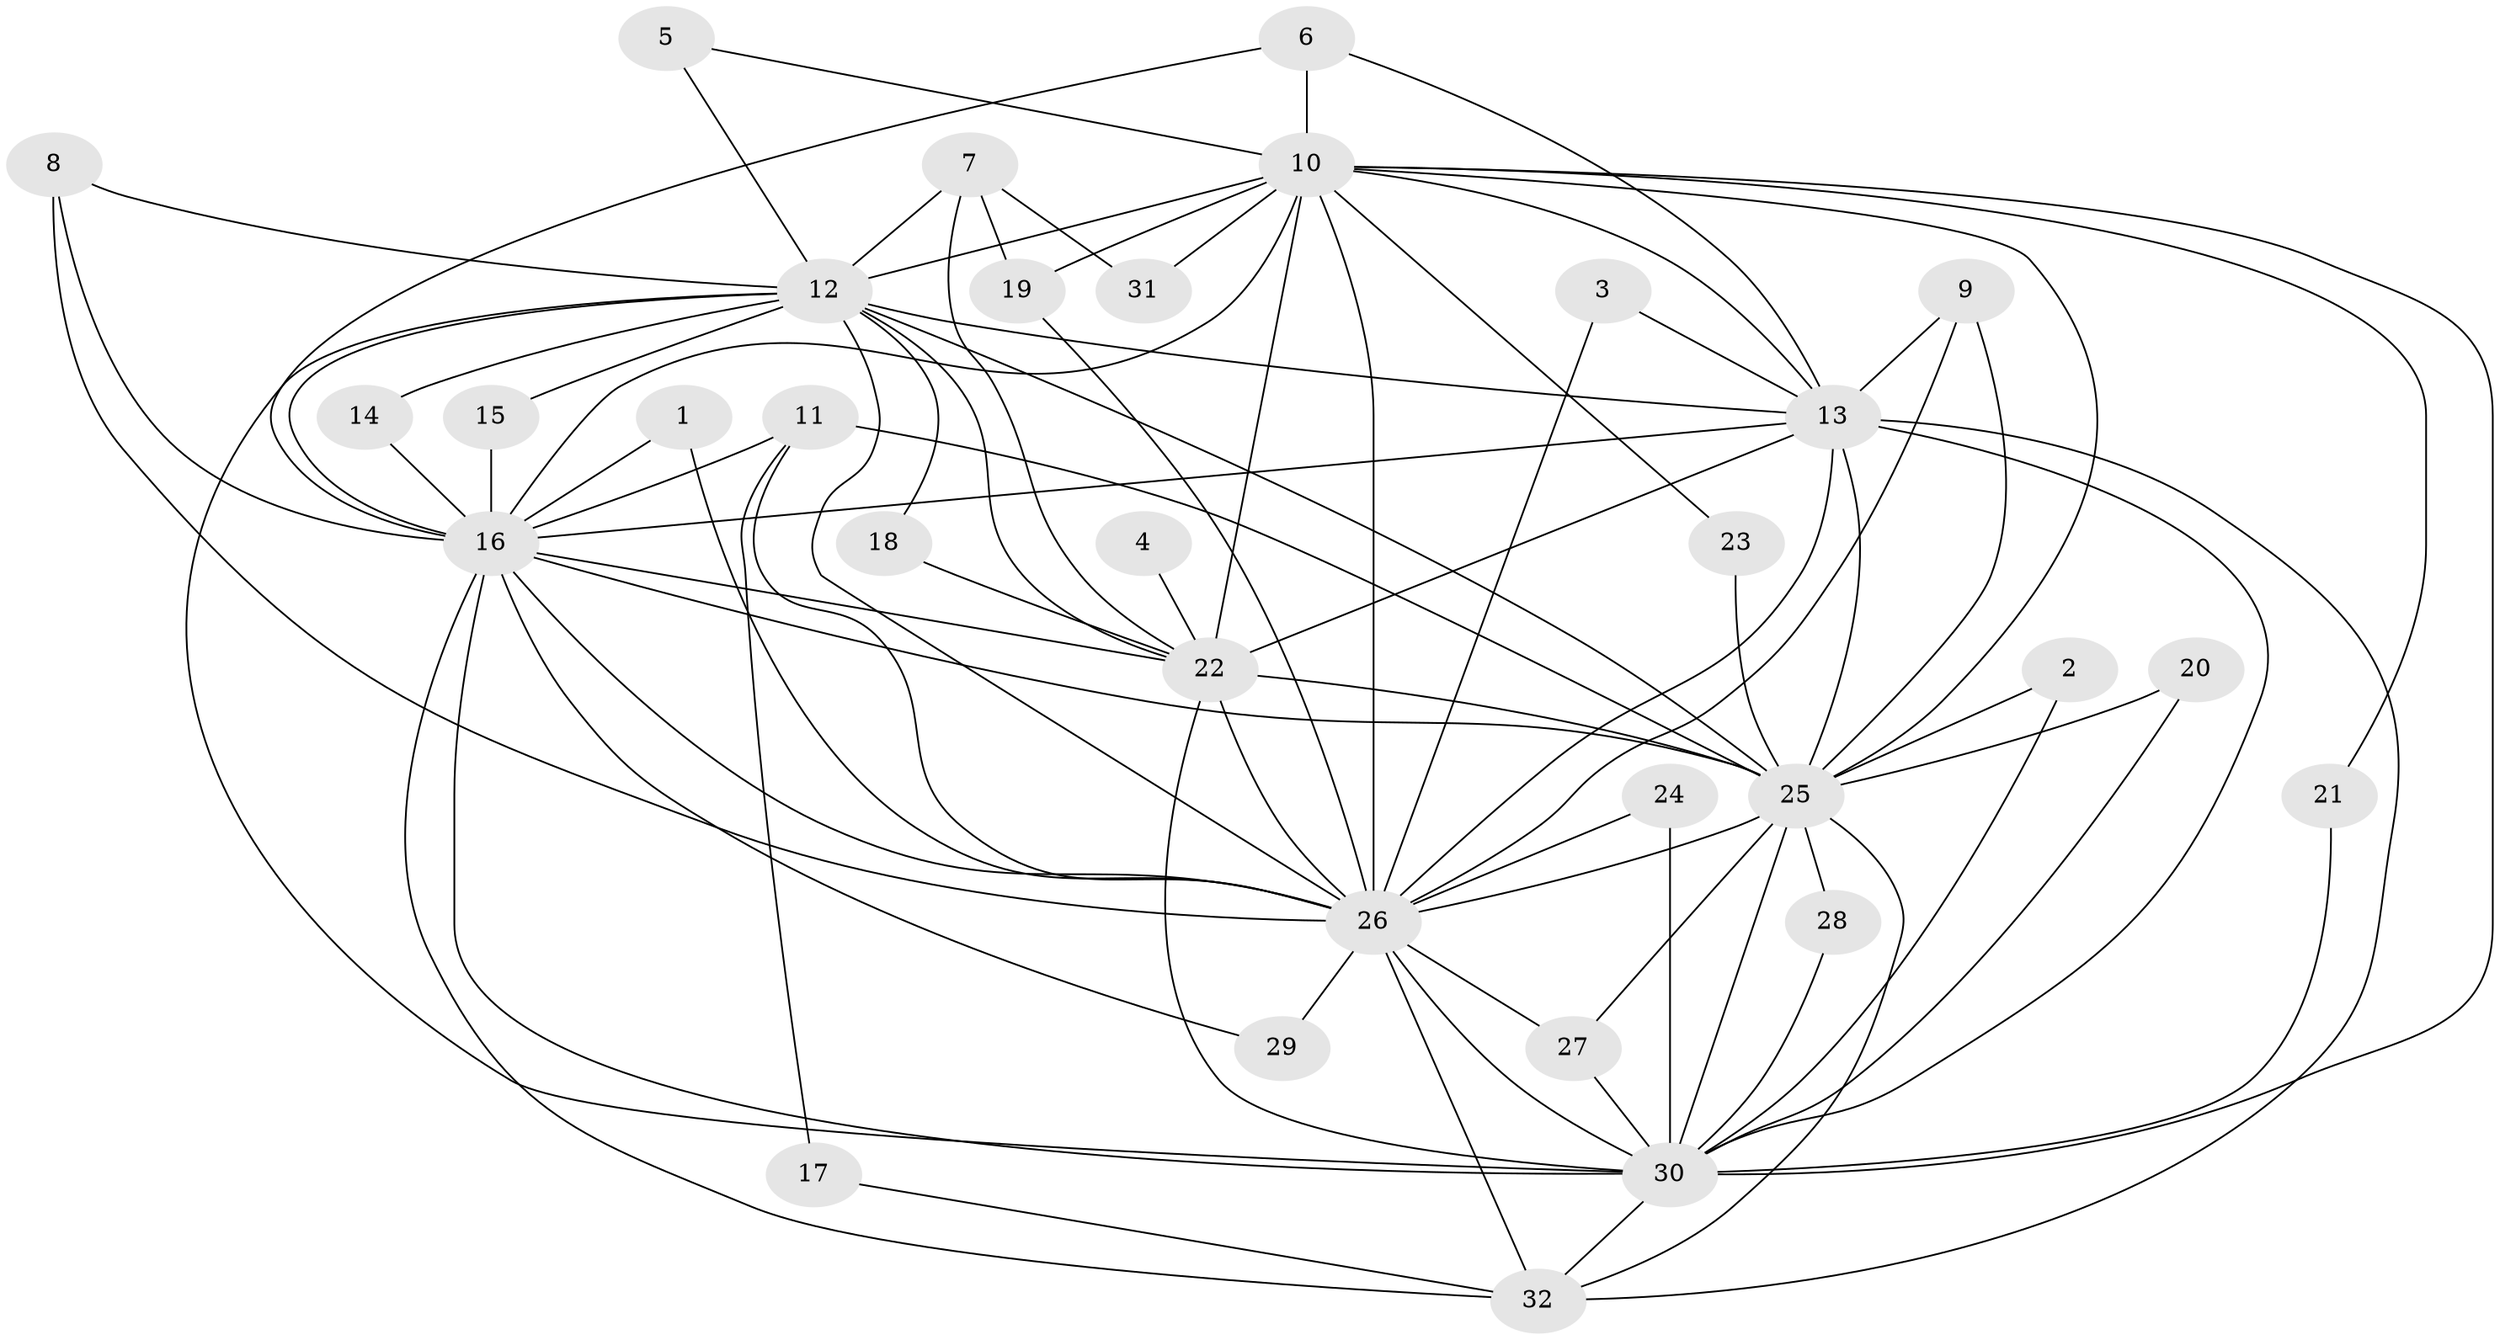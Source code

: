 // original degree distribution, {14: 0.031746031746031744, 19: 0.031746031746031744, 16: 0.015873015873015872, 17: 0.031746031746031744, 15: 0.015873015873015872, 20: 0.015873015873015872, 21: 0.015873015873015872, 2: 0.5238095238095238, 3: 0.2698412698412698, 5: 0.015873015873015872, 4: 0.031746031746031744}
// Generated by graph-tools (version 1.1) at 2025/49/03/09/25 03:49:30]
// undirected, 32 vertices, 84 edges
graph export_dot {
graph [start="1"]
  node [color=gray90,style=filled];
  1;
  2;
  3;
  4;
  5;
  6;
  7;
  8;
  9;
  10;
  11;
  12;
  13;
  14;
  15;
  16;
  17;
  18;
  19;
  20;
  21;
  22;
  23;
  24;
  25;
  26;
  27;
  28;
  29;
  30;
  31;
  32;
  1 -- 16 [weight=1.0];
  1 -- 26 [weight=1.0];
  2 -- 25 [weight=1.0];
  2 -- 30 [weight=1.0];
  3 -- 13 [weight=1.0];
  3 -- 26 [weight=1.0];
  4 -- 22 [weight=1.0];
  5 -- 10 [weight=1.0];
  5 -- 12 [weight=1.0];
  6 -- 10 [weight=1.0];
  6 -- 13 [weight=1.0];
  6 -- 16 [weight=1.0];
  7 -- 12 [weight=1.0];
  7 -- 19 [weight=1.0];
  7 -- 22 [weight=1.0];
  7 -- 31 [weight=1.0];
  8 -- 12 [weight=1.0];
  8 -- 16 [weight=1.0];
  8 -- 26 [weight=1.0];
  9 -- 13 [weight=1.0];
  9 -- 25 [weight=1.0];
  9 -- 26 [weight=1.0];
  10 -- 12 [weight=3.0];
  10 -- 13 [weight=2.0];
  10 -- 16 [weight=2.0];
  10 -- 19 [weight=2.0];
  10 -- 21 [weight=1.0];
  10 -- 22 [weight=5.0];
  10 -- 23 [weight=1.0];
  10 -- 25 [weight=2.0];
  10 -- 26 [weight=2.0];
  10 -- 30 [weight=4.0];
  10 -- 31 [weight=1.0];
  11 -- 16 [weight=1.0];
  11 -- 17 [weight=1.0];
  11 -- 25 [weight=1.0];
  11 -- 26 [weight=1.0];
  12 -- 13 [weight=1.0];
  12 -- 14 [weight=1.0];
  12 -- 15 [weight=1.0];
  12 -- 16 [weight=2.0];
  12 -- 18 [weight=1.0];
  12 -- 22 [weight=1.0];
  12 -- 25 [weight=2.0];
  12 -- 26 [weight=1.0];
  12 -- 30 [weight=2.0];
  13 -- 16 [weight=1.0];
  13 -- 22 [weight=1.0];
  13 -- 25 [weight=2.0];
  13 -- 26 [weight=1.0];
  13 -- 30 [weight=3.0];
  13 -- 32 [weight=1.0];
  14 -- 16 [weight=1.0];
  15 -- 16 [weight=1.0];
  16 -- 22 [weight=1.0];
  16 -- 25 [weight=1.0];
  16 -- 26 [weight=2.0];
  16 -- 29 [weight=1.0];
  16 -- 30 [weight=3.0];
  16 -- 32 [weight=1.0];
  17 -- 32 [weight=1.0];
  18 -- 22 [weight=1.0];
  19 -- 26 [weight=2.0];
  20 -- 25 [weight=1.0];
  20 -- 30 [weight=1.0];
  21 -- 30 [weight=1.0];
  22 -- 25 [weight=1.0];
  22 -- 26 [weight=1.0];
  22 -- 30 [weight=2.0];
  23 -- 25 [weight=1.0];
  24 -- 26 [weight=1.0];
  24 -- 30 [weight=2.0];
  25 -- 26 [weight=1.0];
  25 -- 27 [weight=1.0];
  25 -- 28 [weight=1.0];
  25 -- 30 [weight=2.0];
  25 -- 32 [weight=1.0];
  26 -- 27 [weight=1.0];
  26 -- 29 [weight=1.0];
  26 -- 30 [weight=3.0];
  26 -- 32 [weight=1.0];
  27 -- 30 [weight=1.0];
  28 -- 30 [weight=1.0];
  30 -- 32 [weight=1.0];
}
